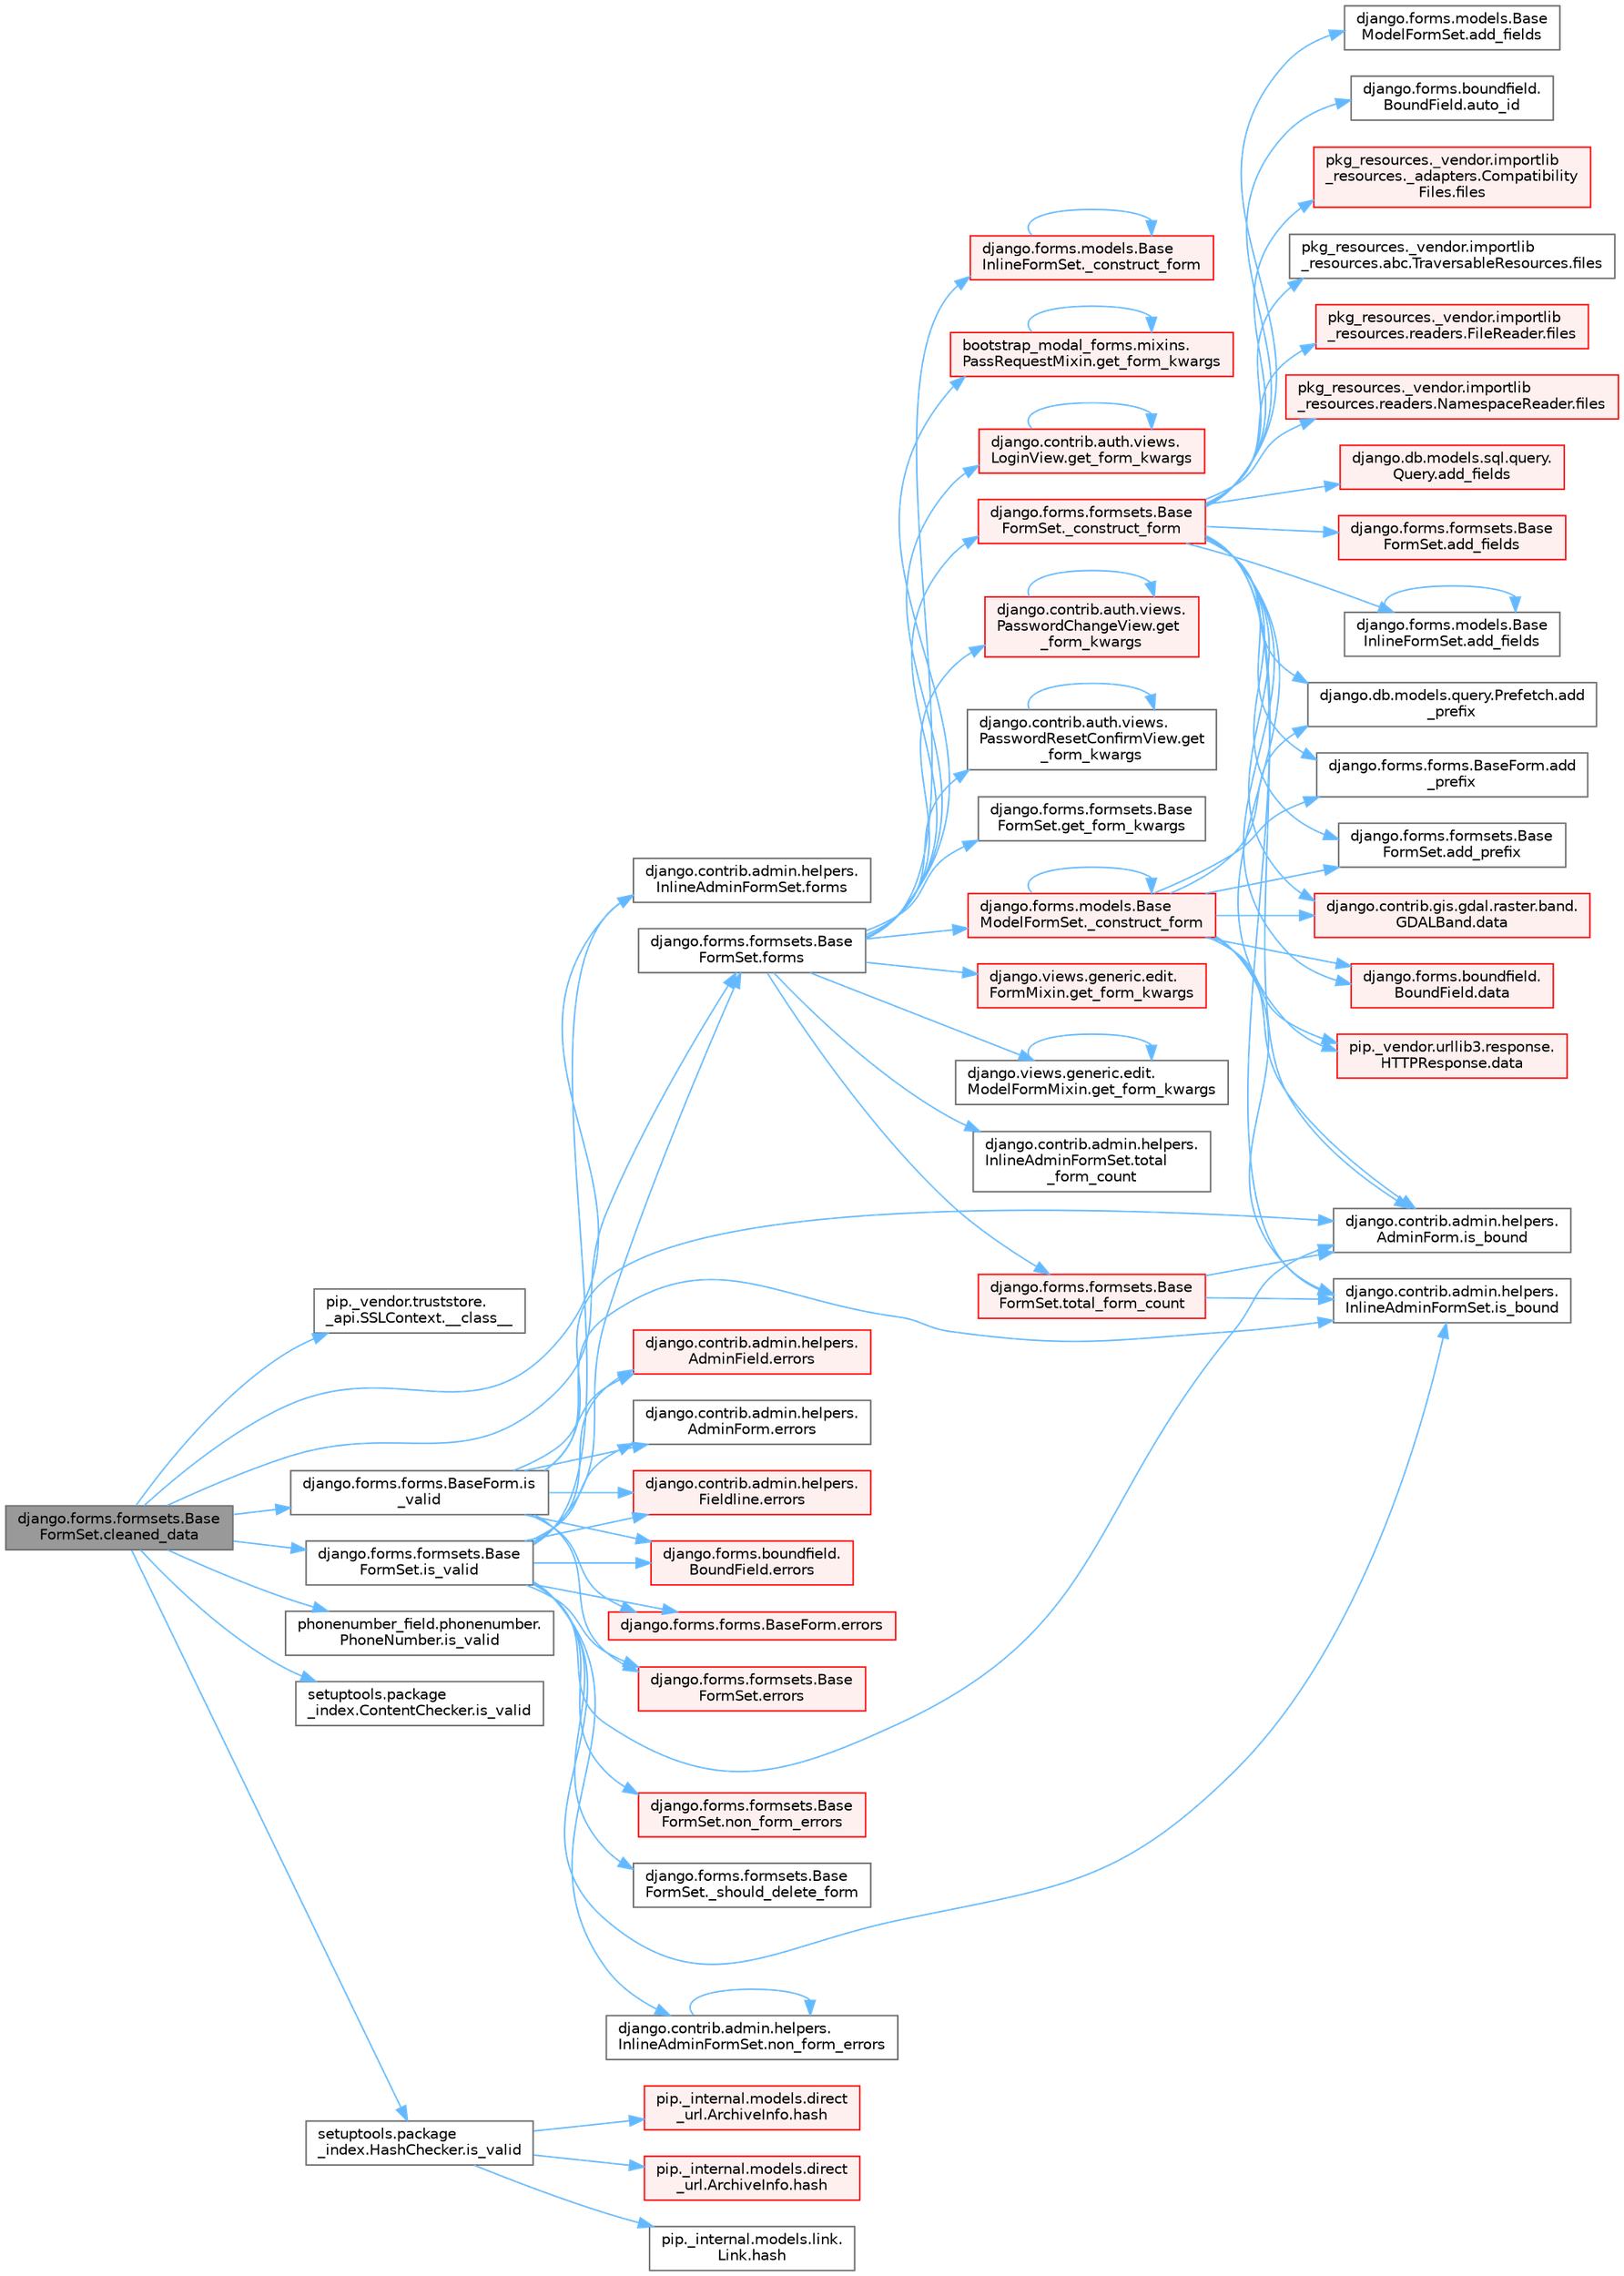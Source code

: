 digraph "django.forms.formsets.BaseFormSet.cleaned_data"
{
 // LATEX_PDF_SIZE
  bgcolor="transparent";
  edge [fontname=Helvetica,fontsize=10,labelfontname=Helvetica,labelfontsize=10];
  node [fontname=Helvetica,fontsize=10,shape=box,height=0.2,width=0.4];
  rankdir="LR";
  Node1 [id="Node000001",label="django.forms.formsets.Base\lFormSet.cleaned_data",height=0.2,width=0.4,color="gray40", fillcolor="grey60", style="filled", fontcolor="black",tooltip=" "];
  Node1 -> Node2 [id="edge1_Node000001_Node000002",color="steelblue1",style="solid",tooltip=" "];
  Node2 [id="Node000002",label="pip._vendor.truststore.\l_api.SSLContext.__class__",height=0.2,width=0.4,color="grey40", fillcolor="white", style="filled",URL="$classpip_1_1__vendor_1_1truststore_1_1__api_1_1_s_s_l_context.html#a530861514f31eabaa3f513557d6e66de",tooltip=" "];
  Node1 -> Node3 [id="edge2_Node000001_Node000003",color="steelblue1",style="solid",tooltip=" "];
  Node3 [id="Node000003",label="django.contrib.admin.helpers.\lInlineAdminFormSet.forms",height=0.2,width=0.4,color="grey40", fillcolor="white", style="filled",URL="$classdjango_1_1contrib_1_1admin_1_1helpers_1_1_inline_admin_form_set.html#aab73a19b39b7eac47d39c4fe6b21ca51",tooltip=" "];
  Node1 -> Node4 [id="edge3_Node000001_Node000004",color="steelblue1",style="solid",tooltip=" "];
  Node4 [id="Node000004",label="django.forms.formsets.Base\lFormSet.forms",height=0.2,width=0.4,color="grey40", fillcolor="white", style="filled",URL="$classdjango_1_1forms_1_1formsets_1_1_base_form_set.html#a398234150267aa3c6dceaa20a7a507f1",tooltip=" "];
  Node4 -> Node5 [id="edge4_Node000004_Node000005",color="steelblue1",style="solid",tooltip=" "];
  Node5 [id="Node000005",label="django.forms.formsets.Base\lFormSet._construct_form",height=0.2,width=0.4,color="red", fillcolor="#FFF0F0", style="filled",URL="$classdjango_1_1forms_1_1formsets_1_1_base_form_set.html#a4a92b0779a5f5964325e73f9c8521fe8",tooltip=" "];
  Node5 -> Node6 [id="edge5_Node000005_Node000006",color="steelblue1",style="solid",tooltip=" "];
  Node6 [id="Node000006",label="django.db.models.sql.query.\lQuery.add_fields",height=0.2,width=0.4,color="red", fillcolor="#FFF0F0", style="filled",URL="$classdjango_1_1db_1_1models_1_1sql_1_1query_1_1_query.html#a86b6a93688b1029c5cc8095a6bc8b683",tooltip=" "];
  Node5 -> Node4486 [id="edge6_Node000005_Node004486",color="steelblue1",style="solid",tooltip=" "];
  Node4486 [id="Node004486",label="django.forms.formsets.Base\lFormSet.add_fields",height=0.2,width=0.4,color="red", fillcolor="#FFF0F0", style="filled",URL="$classdjango_1_1forms_1_1formsets_1_1_base_form_set.html#a9db7c4b565cef620c0195e8f424c3861",tooltip=" "];
  Node5 -> Node4489 [id="edge7_Node000005_Node004489",color="steelblue1",style="solid",tooltip=" "];
  Node4489 [id="Node004489",label="django.forms.models.Base\lInlineFormSet.add_fields",height=0.2,width=0.4,color="grey40", fillcolor="white", style="filled",URL="$classdjango_1_1forms_1_1models_1_1_base_inline_form_set.html#a8e14729fad18b2b23207dfeaffc15cb1",tooltip=" "];
  Node4489 -> Node4489 [id="edge8_Node004489_Node004489",color="steelblue1",style="solid",tooltip=" "];
  Node5 -> Node4490 [id="edge9_Node000005_Node004490",color="steelblue1",style="solid",tooltip=" "];
  Node4490 [id="Node004490",label="django.forms.models.Base\lModelFormSet.add_fields",height=0.2,width=0.4,color="grey40", fillcolor="white", style="filled",URL="$classdjango_1_1forms_1_1models_1_1_base_model_form_set.html#a7cbfcd0996447218ac3164fd6a1305bc",tooltip=" "];
  Node5 -> Node4491 [id="edge10_Node000005_Node004491",color="steelblue1",style="solid",tooltip=" "];
  Node4491 [id="Node004491",label="django.db.models.query.Prefetch.add\l_prefix",height=0.2,width=0.4,color="grey40", fillcolor="white", style="filled",URL="$classdjango_1_1db_1_1models_1_1query_1_1_prefetch.html#afb4d279a423967d5f32da91385163ef5",tooltip=" "];
  Node5 -> Node4492 [id="edge11_Node000005_Node004492",color="steelblue1",style="solid",tooltip=" "];
  Node4492 [id="Node004492",label="django.forms.forms.BaseForm.add\l_prefix",height=0.2,width=0.4,color="grey40", fillcolor="white", style="filled",URL="$classdjango_1_1forms_1_1forms_1_1_base_form.html#ae40cfd5224bffe1e658208d9733eb1cf",tooltip=" "];
  Node5 -> Node2252 [id="edge12_Node000005_Node002252",color="steelblue1",style="solid",tooltip=" "];
  Node2252 [id="Node002252",label="django.forms.formsets.Base\lFormSet.add_prefix",height=0.2,width=0.4,color="grey40", fillcolor="white", style="filled",URL="$classdjango_1_1forms_1_1formsets_1_1_base_form_set.html#a0498beaa50e1791022fde719a1e28ab8",tooltip=" "];
  Node5 -> Node1655 [id="edge13_Node000005_Node001655",color="steelblue1",style="solid",tooltip=" "];
  Node1655 [id="Node001655",label="django.forms.boundfield.\lBoundField.auto_id",height=0.2,width=0.4,color="grey40", fillcolor="white", style="filled",URL="$classdjango_1_1forms_1_1boundfield_1_1_bound_field.html#ae7b115e17041dcc8625b27f5e055a47c",tooltip=" "];
  Node5 -> Node273 [id="edge14_Node000005_Node000273",color="steelblue1",style="solid",tooltip=" "];
  Node273 [id="Node000273",label="django.contrib.gis.gdal.raster.band.\lGDALBand.data",height=0.2,width=0.4,color="red", fillcolor="#FFF0F0", style="filled",URL="$classdjango_1_1contrib_1_1gis_1_1gdal_1_1raster_1_1band_1_1_g_d_a_l_band.html#a5d37dc4c4d5a50a21b75460e75f9ee4d",tooltip=" "];
  Node5 -> Node351 [id="edge15_Node000005_Node000351",color="steelblue1",style="solid",tooltip=" "];
  Node351 [id="Node000351",label="django.forms.boundfield.\lBoundField.data",height=0.2,width=0.4,color="red", fillcolor="#FFF0F0", style="filled",URL="$classdjango_1_1forms_1_1boundfield_1_1_bound_field.html#ad38e19a5099c352218e82322f47b020c",tooltip=" "];
  Node5 -> Node352 [id="edge16_Node000005_Node000352",color="steelblue1",style="solid",tooltip=" "];
  Node352 [id="Node000352",label="pip._vendor.urllib3.response.\lHTTPResponse.data",height=0.2,width=0.4,color="red", fillcolor="#FFF0F0", style="filled",URL="$classpip_1_1__vendor_1_1urllib3_1_1response_1_1_h_t_t_p_response.html#abf3c538704803faf453331b0031f3bdd",tooltip=" "];
  Node5 -> Node2474 [id="edge17_Node000005_Node002474",color="steelblue1",style="solid",tooltip=" "];
  Node2474 [id="Node002474",label="pkg_resources._vendor.importlib\l_resources._adapters.Compatibility\lFiles.files",height=0.2,width=0.4,color="red", fillcolor="#FFF0F0", style="filled",URL="$classpkg__resources_1_1__vendor_1_1importlib__resources_1_1__adapters_1_1_compatibility_files.html#a8b9d338ee8b5f6f2b1b612d2835a5528",tooltip=" "];
  Node5 -> Node2475 [id="edge18_Node000005_Node002475",color="steelblue1",style="solid",tooltip=" "];
  Node2475 [id="Node002475",label="pkg_resources._vendor.importlib\l_resources.abc.TraversableResources.files",height=0.2,width=0.4,color="grey40", fillcolor="white", style="filled",URL="$classpkg__resources_1_1__vendor_1_1importlib__resources_1_1abc_1_1_traversable_resources.html#a355a5579db7885b20dd95b6175965f5b",tooltip=" "];
  Node5 -> Node2476 [id="edge19_Node000005_Node002476",color="steelblue1",style="solid",tooltip=" "];
  Node2476 [id="Node002476",label="pkg_resources._vendor.importlib\l_resources.readers.FileReader.files",height=0.2,width=0.4,color="red", fillcolor="#FFF0F0", style="filled",URL="$classpkg__resources_1_1__vendor_1_1importlib__resources_1_1readers_1_1_file_reader.html#ac80e1e3a22d012bbfb5f1b7a753bab21",tooltip=" "];
  Node5 -> Node2477 [id="edge20_Node000005_Node002477",color="steelblue1",style="solid",tooltip=" "];
  Node2477 [id="Node002477",label="pkg_resources._vendor.importlib\l_resources.readers.NamespaceReader.files",height=0.2,width=0.4,color="red", fillcolor="#FFF0F0", style="filled",URL="$classpkg__resources_1_1__vendor_1_1importlib__resources_1_1readers_1_1_namespace_reader.html#ae68f8b2f076387226b18c4889de277cf",tooltip=" "];
  Node5 -> Node2248 [id="edge21_Node000005_Node002248",color="steelblue1",style="solid",tooltip=" "];
  Node2248 [id="Node002248",label="django.contrib.admin.helpers.\lAdminForm.is_bound",height=0.2,width=0.4,color="grey40", fillcolor="white", style="filled",URL="$classdjango_1_1contrib_1_1admin_1_1helpers_1_1_admin_form.html#a3db6718d4233338252982b87421a1ae9",tooltip=" "];
  Node5 -> Node2249 [id="edge22_Node000005_Node002249",color="steelblue1",style="solid",tooltip=" "];
  Node2249 [id="Node002249",label="django.contrib.admin.helpers.\lInlineAdminFormSet.is_bound",height=0.2,width=0.4,color="grey40", fillcolor="white", style="filled",URL="$classdjango_1_1contrib_1_1admin_1_1helpers_1_1_inline_admin_form_set.html#a54ae697ea028b7ed3e193f059bc54a71",tooltip=" "];
  Node4 -> Node4493 [id="edge23_Node000004_Node004493",color="steelblue1",style="solid",tooltip=" "];
  Node4493 [id="Node004493",label="django.forms.models.Base\lInlineFormSet._construct_form",height=0.2,width=0.4,color="red", fillcolor="#FFF0F0", style="filled",URL="$classdjango_1_1forms_1_1models_1_1_base_inline_form_set.html#aed181a723beea830c7e6334b2aa775c3",tooltip=" "];
  Node4493 -> Node4493 [id="edge24_Node004493_Node004493",color="steelblue1",style="solid",tooltip=" "];
  Node4 -> Node4494 [id="edge25_Node000004_Node004494",color="steelblue1",style="solid",tooltip=" "];
  Node4494 [id="Node004494",label="django.forms.models.Base\lModelFormSet._construct_form",height=0.2,width=0.4,color="red", fillcolor="#FFF0F0", style="filled",URL="$classdjango_1_1forms_1_1models_1_1_base_model_form_set.html#a2318f52c4f2963f7674c8e15e2f3c324",tooltip=" "];
  Node4494 -> Node4494 [id="edge26_Node004494_Node004494",color="steelblue1",style="solid",tooltip=" "];
  Node4494 -> Node4491 [id="edge27_Node004494_Node004491",color="steelblue1",style="solid",tooltip=" "];
  Node4494 -> Node4492 [id="edge28_Node004494_Node004492",color="steelblue1",style="solid",tooltip=" "];
  Node4494 -> Node2252 [id="edge29_Node004494_Node002252",color="steelblue1",style="solid",tooltip=" "];
  Node4494 -> Node273 [id="edge30_Node004494_Node000273",color="steelblue1",style="solid",tooltip=" "];
  Node4494 -> Node351 [id="edge31_Node004494_Node000351",color="steelblue1",style="solid",tooltip=" "];
  Node4494 -> Node352 [id="edge32_Node004494_Node000352",color="steelblue1",style="solid",tooltip=" "];
  Node4494 -> Node2248 [id="edge33_Node004494_Node002248",color="steelblue1",style="solid",tooltip=" "];
  Node4494 -> Node2249 [id="edge34_Node004494_Node002249",color="steelblue1",style="solid",tooltip=" "];
  Node4 -> Node1958 [id="edge35_Node000004_Node001958",color="steelblue1",style="solid",tooltip=" "];
  Node1958 [id="Node001958",label="bootstrap_modal_forms.mixins.\lPassRequestMixin.get_form_kwargs",height=0.2,width=0.4,color="red", fillcolor="#FFF0F0", style="filled",URL="$classbootstrap__modal__forms_1_1mixins_1_1_pass_request_mixin.html#ad4ae849823f332bb1016a8508cb34ee3",tooltip=" "];
  Node1958 -> Node1958 [id="edge36_Node001958_Node001958",color="steelblue1",style="solid",tooltip=" "];
  Node4 -> Node1959 [id="edge37_Node000004_Node001959",color="steelblue1",style="solid",tooltip=" "];
  Node1959 [id="Node001959",label="django.contrib.auth.views.\lLoginView.get_form_kwargs",height=0.2,width=0.4,color="red", fillcolor="#FFF0F0", style="filled",URL="$classdjango_1_1contrib_1_1auth_1_1views_1_1_login_view.html#a2eba98b8c16c8a98348679ea2c921d25",tooltip=" "];
  Node1959 -> Node1959 [id="edge38_Node001959_Node001959",color="steelblue1",style="solid",tooltip=" "];
  Node4 -> Node1960 [id="edge39_Node000004_Node001960",color="steelblue1",style="solid",tooltip=" "];
  Node1960 [id="Node001960",label="django.contrib.auth.views.\lPasswordChangeView.get\l_form_kwargs",height=0.2,width=0.4,color="red", fillcolor="#FFF0F0", style="filled",URL="$classdjango_1_1contrib_1_1auth_1_1views_1_1_password_change_view.html#a553cf3e37e5a2c05db774e580cbcc038",tooltip=" "];
  Node1960 -> Node1960 [id="edge40_Node001960_Node001960",color="steelblue1",style="solid",tooltip=" "];
  Node4 -> Node1961 [id="edge41_Node000004_Node001961",color="steelblue1",style="solid",tooltip=" "];
  Node1961 [id="Node001961",label="django.contrib.auth.views.\lPasswordResetConfirmView.get\l_form_kwargs",height=0.2,width=0.4,color="grey40", fillcolor="white", style="filled",URL="$classdjango_1_1contrib_1_1auth_1_1views_1_1_password_reset_confirm_view.html#a370c4fdedb3f2a2550450e2dbdb1bb80",tooltip=" "];
  Node1961 -> Node1961 [id="edge42_Node001961_Node001961",color="steelblue1",style="solid",tooltip=" "];
  Node4 -> Node1962 [id="edge43_Node000004_Node001962",color="steelblue1",style="solid",tooltip=" "];
  Node1962 [id="Node001962",label="django.forms.formsets.Base\lFormSet.get_form_kwargs",height=0.2,width=0.4,color="grey40", fillcolor="white", style="filled",URL="$classdjango_1_1forms_1_1formsets_1_1_base_form_set.html#aaae42461c58f5266a1e98419c8f79902",tooltip=" "];
  Node4 -> Node1963 [id="edge44_Node000004_Node001963",color="steelblue1",style="solid",tooltip=" "];
  Node1963 [id="Node001963",label="django.views.generic.edit.\lFormMixin.get_form_kwargs",height=0.2,width=0.4,color="red", fillcolor="#FFF0F0", style="filled",URL="$classdjango_1_1views_1_1generic_1_1edit_1_1_form_mixin.html#a7e8c141b6c4efa8727e7f06322969249",tooltip=" "];
  Node4 -> Node1966 [id="edge45_Node000004_Node001966",color="steelblue1",style="solid",tooltip=" "];
  Node1966 [id="Node001966",label="django.views.generic.edit.\lModelFormMixin.get_form_kwargs",height=0.2,width=0.4,color="grey40", fillcolor="white", style="filled",URL="$classdjango_1_1views_1_1generic_1_1edit_1_1_model_form_mixin.html#acb08afab46e151c93364f9ceca55d786",tooltip=" "];
  Node1966 -> Node1966 [id="edge46_Node001966_Node001966",color="steelblue1",style="solid",tooltip=" "];
  Node4 -> Node2258 [id="edge47_Node000004_Node002258",color="steelblue1",style="solid",tooltip=" "];
  Node2258 [id="Node002258",label="django.contrib.admin.helpers.\lInlineAdminFormSet.total\l_form_count",height=0.2,width=0.4,color="grey40", fillcolor="white", style="filled",URL="$classdjango_1_1contrib_1_1admin_1_1helpers_1_1_inline_admin_form_set.html#a875279fc2106dd77d68f94726a4343b3",tooltip=" "];
  Node4 -> Node2259 [id="edge48_Node000004_Node002259",color="steelblue1",style="solid",tooltip=" "];
  Node2259 [id="Node002259",label="django.forms.formsets.Base\lFormSet.total_form_count",height=0.2,width=0.4,color="red", fillcolor="#FFF0F0", style="filled",URL="$classdjango_1_1forms_1_1formsets_1_1_base_form_set.html#a6f385fb1509469e7b3071b42ad2dc945",tooltip=" "];
  Node2259 -> Node2248 [id="edge49_Node002259_Node002248",color="steelblue1",style="solid",tooltip=" "];
  Node2259 -> Node2249 [id="edge50_Node002259_Node002249",color="steelblue1",style="solid",tooltip=" "];
  Node1 -> Node2222 [id="edge51_Node000001_Node002222",color="steelblue1",style="solid",tooltip=" "];
  Node2222 [id="Node002222",label="django.forms.forms.BaseForm.is\l_valid",height=0.2,width=0.4,color="grey40", fillcolor="white", style="filled",URL="$classdjango_1_1forms_1_1forms_1_1_base_form.html#a8be15c9eaccca682a18c7d3f13802cc4",tooltip=" "];
  Node2222 -> Node521 [id="edge52_Node002222_Node000521",color="steelblue1",style="solid",tooltip=" "];
  Node521 [id="Node000521",label="django.contrib.admin.helpers.\lAdminField.errors",height=0.2,width=0.4,color="red", fillcolor="#FFF0F0", style="filled",URL="$classdjango_1_1contrib_1_1admin_1_1helpers_1_1_admin_field.html#a2ed7041739e06b7ebeb076401379c675",tooltip=" "];
  Node2222 -> Node522 [id="edge53_Node002222_Node000522",color="steelblue1",style="solid",tooltip=" "];
  Node522 [id="Node000522",label="django.contrib.admin.helpers.\lAdminForm.errors",height=0.2,width=0.4,color="grey40", fillcolor="white", style="filled",URL="$classdjango_1_1contrib_1_1admin_1_1helpers_1_1_admin_form.html#a3ccc9540a232de721c24f95c26a2b34a",tooltip=" "];
  Node2222 -> Node523 [id="edge54_Node002222_Node000523",color="steelblue1",style="solid",tooltip=" "];
  Node523 [id="Node000523",label="django.contrib.admin.helpers.\lFieldline.errors",height=0.2,width=0.4,color="red", fillcolor="#FFF0F0", style="filled",URL="$classdjango_1_1contrib_1_1admin_1_1helpers_1_1_fieldline.html#ac0094313ce4b91212414f914a381499d",tooltip=" "];
  Node2222 -> Node538 [id="edge55_Node002222_Node000538",color="steelblue1",style="solid",tooltip=" "];
  Node538 [id="Node000538",label="django.forms.boundfield.\lBoundField.errors",height=0.2,width=0.4,color="red", fillcolor="#FFF0F0", style="filled",URL="$classdjango_1_1forms_1_1boundfield_1_1_bound_field.html#a47569da22ccdcdd1bb15a2506a0a5f6e",tooltip=" "];
  Node2222 -> Node1713 [id="edge56_Node002222_Node001713",color="steelblue1",style="solid",tooltip=" "];
  Node1713 [id="Node001713",label="django.forms.forms.BaseForm.errors",height=0.2,width=0.4,color="red", fillcolor="#FFF0F0", style="filled",URL="$classdjango_1_1forms_1_1forms_1_1_base_form.html#aca47cb75eb6c321d1c429b33eca94d49",tooltip=" "];
  Node2222 -> Node2223 [id="edge57_Node002222_Node002223",color="steelblue1",style="solid",tooltip=" "];
  Node2223 [id="Node002223",label="django.forms.formsets.Base\lFormSet.errors",height=0.2,width=0.4,color="red", fillcolor="#FFF0F0", style="filled",URL="$classdjango_1_1forms_1_1formsets_1_1_base_form_set.html#a9e249e2240c3ae2775249e3d3da42020",tooltip=" "];
  Node2222 -> Node2248 [id="edge58_Node002222_Node002248",color="steelblue1",style="solid",tooltip=" "];
  Node2222 -> Node2249 [id="edge59_Node002222_Node002249",color="steelblue1",style="solid",tooltip=" "];
  Node1 -> Node2260 [id="edge60_Node000001_Node002260",color="steelblue1",style="solid",tooltip=" "];
  Node2260 [id="Node002260",label="django.forms.formsets.Base\lFormSet.is_valid",height=0.2,width=0.4,color="grey40", fillcolor="white", style="filled",URL="$classdjango_1_1forms_1_1formsets_1_1_base_form_set.html#a713477cfb7c01e723400df62b49c250c",tooltip=" "];
  Node2260 -> Node2251 [id="edge61_Node002260_Node002251",color="steelblue1",style="solid",tooltip=" "];
  Node2251 [id="Node002251",label="django.forms.formsets.Base\lFormSet._should_delete_form",height=0.2,width=0.4,color="grey40", fillcolor="white", style="filled",URL="$classdjango_1_1forms_1_1formsets_1_1_base_form_set.html#a4c4f89a542f15dcb367e018a44444118",tooltip=" "];
  Node2260 -> Node521 [id="edge62_Node002260_Node000521",color="steelblue1",style="solid",tooltip=" "];
  Node2260 -> Node522 [id="edge63_Node002260_Node000522",color="steelblue1",style="solid",tooltip=" "];
  Node2260 -> Node523 [id="edge64_Node002260_Node000523",color="steelblue1",style="solid",tooltip=" "];
  Node2260 -> Node538 [id="edge65_Node002260_Node000538",color="steelblue1",style="solid",tooltip=" "];
  Node2260 -> Node1713 [id="edge66_Node002260_Node001713",color="steelblue1",style="solid",tooltip=" "];
  Node2260 -> Node2223 [id="edge67_Node002260_Node002223",color="steelblue1",style="solid",tooltip=" "];
  Node2260 -> Node3 [id="edge68_Node002260_Node000003",color="steelblue1",style="solid",tooltip=" "];
  Node2260 -> Node4 [id="edge69_Node002260_Node000004",color="steelblue1",style="solid",tooltip=" "];
  Node2260 -> Node2248 [id="edge70_Node002260_Node002248",color="steelblue1",style="solid",tooltip=" "];
  Node2260 -> Node2249 [id="edge71_Node002260_Node002249",color="steelblue1",style="solid",tooltip=" "];
  Node2260 -> Node2261 [id="edge72_Node002260_Node002261",color="steelblue1",style="solid",tooltip=" "];
  Node2261 [id="Node002261",label="django.contrib.admin.helpers.\lInlineAdminFormSet.non_form_errors",height=0.2,width=0.4,color="grey40", fillcolor="white", style="filled",URL="$classdjango_1_1contrib_1_1admin_1_1helpers_1_1_inline_admin_form_set.html#ae6c5e4e232e75026288705aa7012991f",tooltip=" "];
  Node2261 -> Node2261 [id="edge73_Node002261_Node002261",color="steelblue1",style="solid",tooltip=" "];
  Node2260 -> Node2262 [id="edge74_Node002260_Node002262",color="steelblue1",style="solid",tooltip=" "];
  Node2262 [id="Node002262",label="django.forms.formsets.Base\lFormSet.non_form_errors",height=0.2,width=0.4,color="red", fillcolor="#FFF0F0", style="filled",URL="$classdjango_1_1forms_1_1formsets_1_1_base_form_set.html#a8b499fb5fdd72c59134bf40aeac2de3c",tooltip=" "];
  Node1 -> Node2263 [id="edge75_Node000001_Node002263",color="steelblue1",style="solid",tooltip=" "];
  Node2263 [id="Node002263",label="phonenumber_field.phonenumber.\lPhoneNumber.is_valid",height=0.2,width=0.4,color="grey40", fillcolor="white", style="filled",URL="$classphonenumber__field_1_1phonenumber_1_1_phone_number.html#ab4a207ff084a17737b18a5074096b074",tooltip=" "];
  Node1 -> Node2264 [id="edge76_Node000001_Node002264",color="steelblue1",style="solid",tooltip=" "];
  Node2264 [id="Node002264",label="setuptools.package\l_index.ContentChecker.is_valid",height=0.2,width=0.4,color="grey40", fillcolor="white", style="filled",URL="$classsetuptools_1_1package__index_1_1_content_checker.html#a0f25c22bc08b2207a610d84de76fbc4b",tooltip=" "];
  Node1 -> Node2265 [id="edge77_Node000001_Node002265",color="steelblue1",style="solid",tooltip=" "];
  Node2265 [id="Node002265",label="setuptools.package\l_index.HashChecker.is_valid",height=0.2,width=0.4,color="grey40", fillcolor="white", style="filled",URL="$classsetuptools_1_1package__index_1_1_hash_checker.html#adaab57af90d7d0a3b5aa4e6d0449aef5",tooltip=" "];
  Node2265 -> Node2266 [id="edge78_Node002265_Node002266",color="steelblue1",style="solid",tooltip=" "];
  Node2266 [id="Node002266",label="pip._internal.models.direct\l_url.ArchiveInfo.hash",height=0.2,width=0.4,color="red", fillcolor="#FFF0F0", style="filled",URL="$classpip_1_1__internal_1_1models_1_1direct__url_1_1_archive_info.html#a0ffc8766f9e16ceac2cfcd49b67ac5c5",tooltip=" "];
  Node2265 -> Node2268 [id="edge79_Node002265_Node002268",color="steelblue1",style="solid",tooltip=" "];
  Node2268 [id="Node002268",label="pip._internal.models.direct\l_url.ArchiveInfo.hash",height=0.2,width=0.4,color="red", fillcolor="#FFF0F0", style="filled",URL="$classpip_1_1__internal_1_1models_1_1direct__url_1_1_archive_info.html#a57b11be2643e2f72c5d69051ce2157c8",tooltip=" "];
  Node2265 -> Node2689 [id="edge80_Node002265_Node002689",color="steelblue1",style="solid",tooltip=" "];
  Node2689 [id="Node002689",label="pip._internal.models.link.\lLink.hash",height=0.2,width=0.4,color="grey40", fillcolor="white", style="filled",URL="$classpip_1_1__internal_1_1models_1_1link_1_1_link.html#a9d79621efd16f7c320ee3fdd6d8585b5",tooltip=" "];
}
